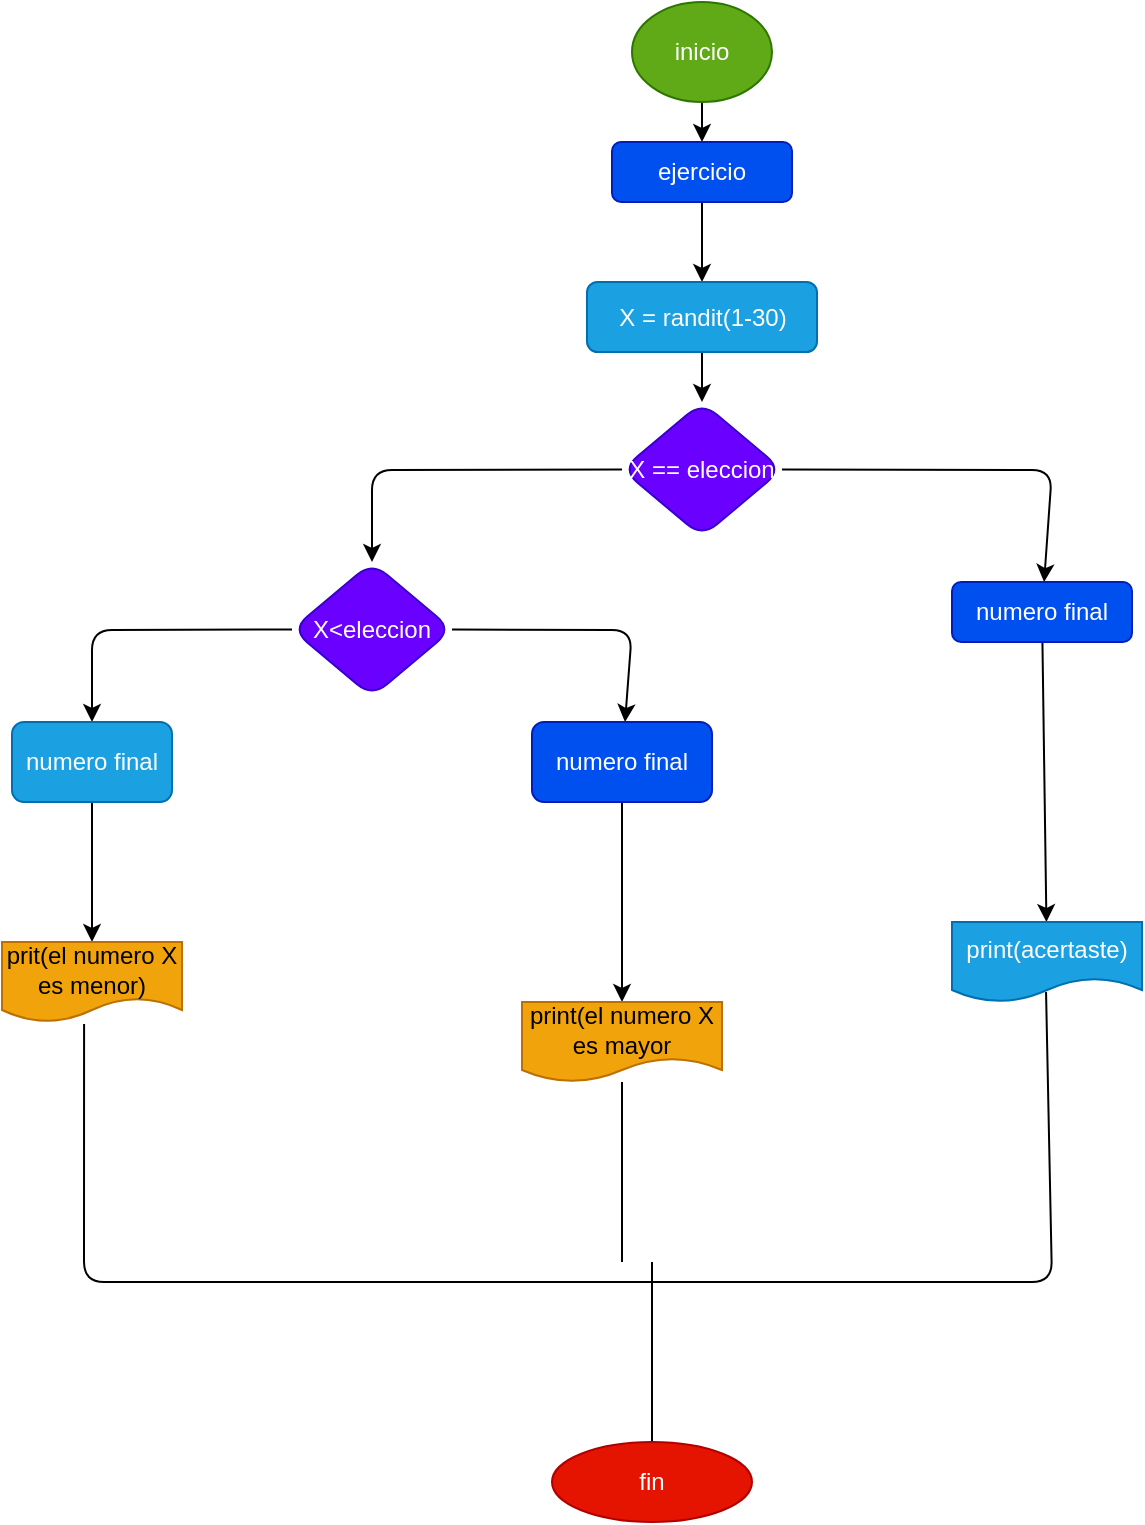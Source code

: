 <mxfile>
    <diagram id="NIdX5Y9Oog_iHJ1HrKqC" name="Página-1">
        <mxGraphModel dx="1493" dy="461" grid="1" gridSize="10" guides="1" tooltips="1" connect="1" arrows="1" fold="1" page="1" pageScale="1" pageWidth="827" pageHeight="1169" math="0" shadow="0">
            <root>
                <mxCell id="0"/>
                <mxCell id="1" parent="0"/>
                <mxCell id="17" value="" style="edgeStyle=none;html=1;" parent="1" source="2" target="16" edge="1">
                    <mxGeometry relative="1" as="geometry"/>
                </mxCell>
                <mxCell id="2" value="inicio" style="ellipse;whiteSpace=wrap;html=1;fillColor=#60a917;fontColor=#ffffff;strokeColor=#2D7600;" parent="1" vertex="1">
                    <mxGeometry x="310" y="40" width="70" height="50" as="geometry"/>
                </mxCell>
                <mxCell id="21" value="" style="edgeStyle=none;html=1;" edge="1" parent="1" source="16" target="20">
                    <mxGeometry relative="1" as="geometry"/>
                </mxCell>
                <mxCell id="16" value="ejercicio" style="rounded=1;whiteSpace=wrap;html=1;fillColor=#0050ef;fontColor=#ffffff;strokeColor=#001DBC;" parent="1" vertex="1">
                    <mxGeometry x="300" y="110" width="90" height="30" as="geometry"/>
                </mxCell>
                <mxCell id="23" value="" style="edgeStyle=none;html=1;" edge="1" parent="1" source="20" target="22">
                    <mxGeometry relative="1" as="geometry"/>
                </mxCell>
                <mxCell id="20" value="X = randit(1-30)" style="whiteSpace=wrap;html=1;rounded=1;fillColor=#1ba1e2;fontColor=#ffffff;strokeColor=#006EAF;" vertex="1" parent="1">
                    <mxGeometry x="287.5" y="180" width="115" height="35" as="geometry"/>
                </mxCell>
                <mxCell id="25" value="" style="edgeStyle=none;html=1;exitX=0;exitY=0.5;exitDx=0;exitDy=0;" edge="1" parent="1" source="22" target="24">
                    <mxGeometry relative="1" as="geometry">
                        <Array as="points">
                            <mxPoint x="180" y="274"/>
                        </Array>
                    </mxGeometry>
                </mxCell>
                <mxCell id="27" value="" style="edgeStyle=none;html=1;exitX=1;exitY=0.5;exitDx=0;exitDy=0;" edge="1" parent="1" source="22" target="26">
                    <mxGeometry relative="1" as="geometry">
                        <Array as="points">
                            <mxPoint x="520" y="274"/>
                        </Array>
                    </mxGeometry>
                </mxCell>
                <mxCell id="22" value="X == eleccion" style="rhombus;whiteSpace=wrap;html=1;rounded=1;fillColor=#6a00ff;fontColor=#ffffff;strokeColor=#3700CC;" vertex="1" parent="1">
                    <mxGeometry x="305" y="240" width="80" height="67.5" as="geometry"/>
                </mxCell>
                <mxCell id="29" value="" style="edgeStyle=none;html=1;exitX=0;exitY=0.5;exitDx=0;exitDy=0;" edge="1" parent="1" source="24" target="28">
                    <mxGeometry relative="1" as="geometry">
                        <Array as="points">
                            <mxPoint x="40" y="354"/>
                        </Array>
                    </mxGeometry>
                </mxCell>
                <mxCell id="31" value="" style="edgeStyle=none;html=1;exitX=1;exitY=0.5;exitDx=0;exitDy=0;" edge="1" parent="1" source="24" target="30">
                    <mxGeometry relative="1" as="geometry">
                        <Array as="points">
                            <mxPoint x="310" y="354"/>
                        </Array>
                    </mxGeometry>
                </mxCell>
                <mxCell id="24" value="X&amp;lt;eleccion" style="rhombus;whiteSpace=wrap;html=1;rounded=1;fillColor=#6a00ff;fontColor=#ffffff;strokeColor=#3700CC;" vertex="1" parent="1">
                    <mxGeometry x="140" y="320" width="80" height="67.5" as="geometry"/>
                </mxCell>
                <mxCell id="38" value="" style="edgeStyle=none;html=1;" edge="1" parent="1" source="26" target="37">
                    <mxGeometry relative="1" as="geometry"/>
                </mxCell>
                <mxCell id="26" value="numero final" style="whiteSpace=wrap;html=1;rounded=1;fillColor=#0050ef;fontColor=#ffffff;strokeColor=#001DBC;" vertex="1" parent="1">
                    <mxGeometry x="470" y="330" width="90" height="30" as="geometry"/>
                </mxCell>
                <mxCell id="34" value="" style="edgeStyle=none;html=1;" edge="1" parent="1" source="28" target="33">
                    <mxGeometry relative="1" as="geometry"/>
                </mxCell>
                <mxCell id="28" value="numero final" style="whiteSpace=wrap;html=1;rounded=1;direction=south;fillColor=#1ba1e2;fontColor=#ffffff;strokeColor=#006EAF;" vertex="1" parent="1">
                    <mxGeometry y="400" width="80" height="40" as="geometry"/>
                </mxCell>
                <mxCell id="36" value="" style="edgeStyle=none;html=1;" edge="1" parent="1" source="30" target="35">
                    <mxGeometry relative="1" as="geometry"/>
                </mxCell>
                <mxCell id="30" value="numero final" style="whiteSpace=wrap;html=1;rounded=1;fillColor=#0050ef;fontColor=#ffffff;strokeColor=#001DBC;" vertex="1" parent="1">
                    <mxGeometry x="260" y="400" width="90" height="40" as="geometry"/>
                </mxCell>
                <mxCell id="33" value="prit(el numero X es menor)" style="shape=document;whiteSpace=wrap;html=1;boundedLbl=1;rounded=1;fillColor=#f0a30a;fontColor=#000000;strokeColor=#BD7000;" vertex="1" parent="1">
                    <mxGeometry x="-5" y="510" width="90" height="40" as="geometry"/>
                </mxCell>
                <mxCell id="35" value="print(el numero X es mayor" style="shape=document;whiteSpace=wrap;html=1;boundedLbl=1;rounded=1;fillColor=#f0a30a;fontColor=#000000;strokeColor=#BD7000;" vertex="1" parent="1">
                    <mxGeometry x="255" y="540" width="100" height="40" as="geometry"/>
                </mxCell>
                <mxCell id="37" value="print(acertaste)" style="shape=document;whiteSpace=wrap;html=1;boundedLbl=1;rounded=1;fillColor=#1ba1e2;fontColor=#ffffff;strokeColor=#006EAF;" vertex="1" parent="1">
                    <mxGeometry x="470" y="500" width="95" height="40" as="geometry"/>
                </mxCell>
                <mxCell id="39" value="" style="endArrow=none;html=1;exitX=0.456;exitY=1.025;exitDx=0;exitDy=0;exitPerimeter=0;entryX=0.495;entryY=0.875;entryDx=0;entryDy=0;entryPerimeter=0;" edge="1" parent="1" source="33" target="37">
                    <mxGeometry width="50" height="50" relative="1" as="geometry">
                        <mxPoint x="250" y="550" as="sourcePoint"/>
                        <mxPoint x="360" y="680" as="targetPoint"/>
                        <Array as="points">
                            <mxPoint x="36" y="680"/>
                            <mxPoint x="520" y="680"/>
                        </Array>
                    </mxGeometry>
                </mxCell>
                <mxCell id="40" value="" style="endArrow=none;html=1;" edge="1" parent="1" target="35">
                    <mxGeometry width="50" height="50" relative="1" as="geometry">
                        <mxPoint x="305" y="670" as="sourcePoint"/>
                        <mxPoint x="300" y="590" as="targetPoint"/>
                    </mxGeometry>
                </mxCell>
                <mxCell id="41" value="" style="endArrow=none;html=1;" edge="1" parent="1">
                    <mxGeometry width="50" height="50" relative="1" as="geometry">
                        <mxPoint x="320" y="670" as="sourcePoint"/>
                        <mxPoint x="320" y="760" as="targetPoint"/>
                    </mxGeometry>
                </mxCell>
                <mxCell id="42" value="fin" style="ellipse;whiteSpace=wrap;html=1;fillColor=#e51400;fontColor=#ffffff;strokeColor=#B20000;" vertex="1" parent="1">
                    <mxGeometry x="270" y="760" width="100" height="40" as="geometry"/>
                </mxCell>
            </root>
        </mxGraphModel>
    </diagram>
</mxfile>